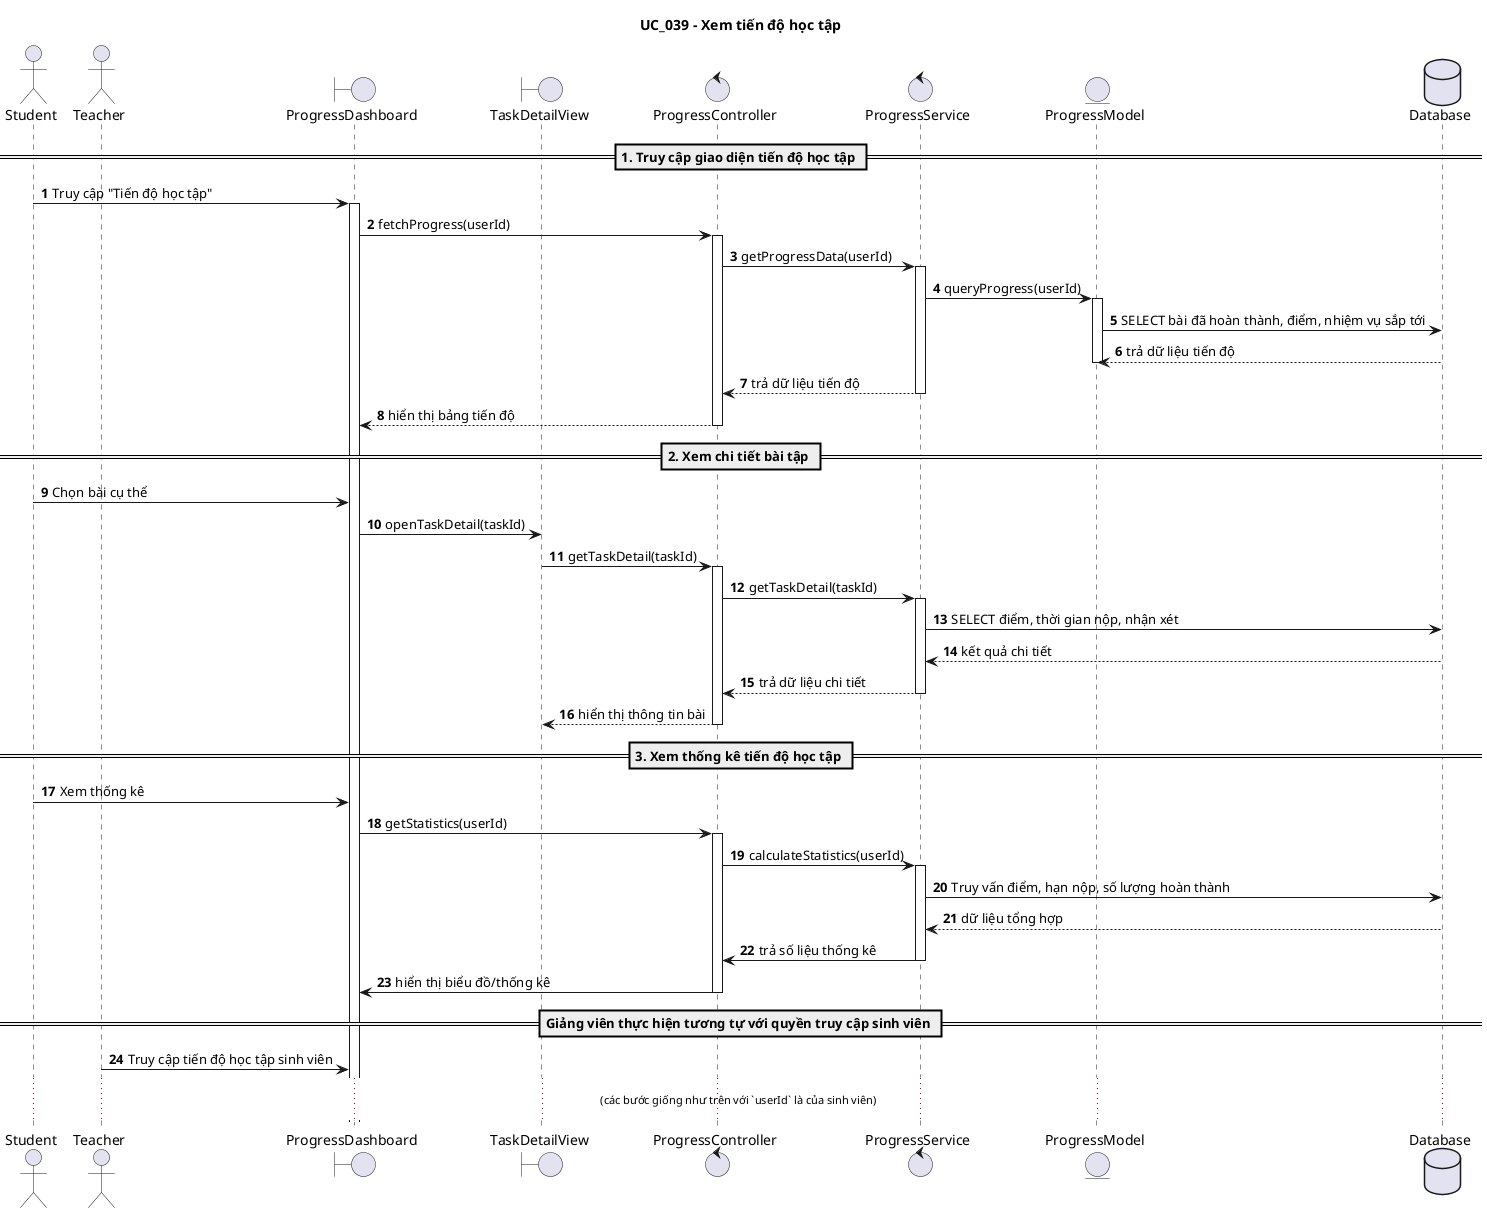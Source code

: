 @startuml
title UC_039 – Xem tiến độ học tập

autonumber

actor Student
actor Teacher
boundary ProgressDashboard
boundary TaskDetailView
control ProgressController
control ProgressService
entity ProgressModel
database Database

== 1. Truy cập giao diện tiến độ học tập ==

Student -> ProgressDashboard : Truy cập "Tiến độ học tập"
activate ProgressDashboard
ProgressDashboard -> ProgressController : fetchProgress(userId)
activate ProgressController
ProgressController -> ProgressService : getProgressData(userId)
activate ProgressService
ProgressService -> ProgressModel : queryProgress(userId)
activate ProgressModel
ProgressModel -> Database : SELECT bài đã hoàn thành, điểm, nhiệm vụ sắp tới
Database --> ProgressModel : trả dữ liệu tiến độ
deactivate ProgressModel
ProgressService --> ProgressController : trả dữ liệu tiến độ
deactivate ProgressService
ProgressController --> ProgressDashboard : hiển thị bảng tiến độ
deactivate ProgressController

== 2. Xem chi tiết bài tập ==

Student -> ProgressDashboard : Chọn bài cụ thể
ProgressDashboard -> TaskDetailView : openTaskDetail(taskId)
TaskDetailView -> ProgressController : getTaskDetail(taskId)
activate ProgressController
ProgressController -> ProgressService : getTaskDetail(taskId)
activate ProgressService
ProgressService -> Database : SELECT điểm, thời gian nộp, nhận xét
Database --> ProgressService : kết quả chi tiết
ProgressService --> ProgressController : trả dữ liệu chi tiết
deactivate ProgressService
ProgressController --> TaskDetailView : hiển thị thông tin bài
deactivate ProgressController

== 3. Xem thống kê tiến độ học tập ==

Student -> ProgressDashboard : Xem thống kê
ProgressDashboard -> ProgressController : getStatistics(userId)
activate ProgressController
ProgressController -> ProgressService : calculateStatistics(userId)
activate ProgressService
ProgressService -> Database : Truy vấn điểm, hạn nộp, số lượng hoàn thành
Database --> ProgressService : dữ liệu tổng hợp
ProgressService -> ProgressController : trả số liệu thống kê
deactivate ProgressService
ProgressController -> ProgressDashboard : hiển thị biểu đồ/thống kê
deactivate ProgressController

== Giảng viên thực hiện tương tự với quyền truy cập sinh viên ==

Teacher -> ProgressDashboard : Truy cập tiến độ học tập sinh viên
... (các bước giống như trên với `userId` là của sinh viên) ...

@enduml
